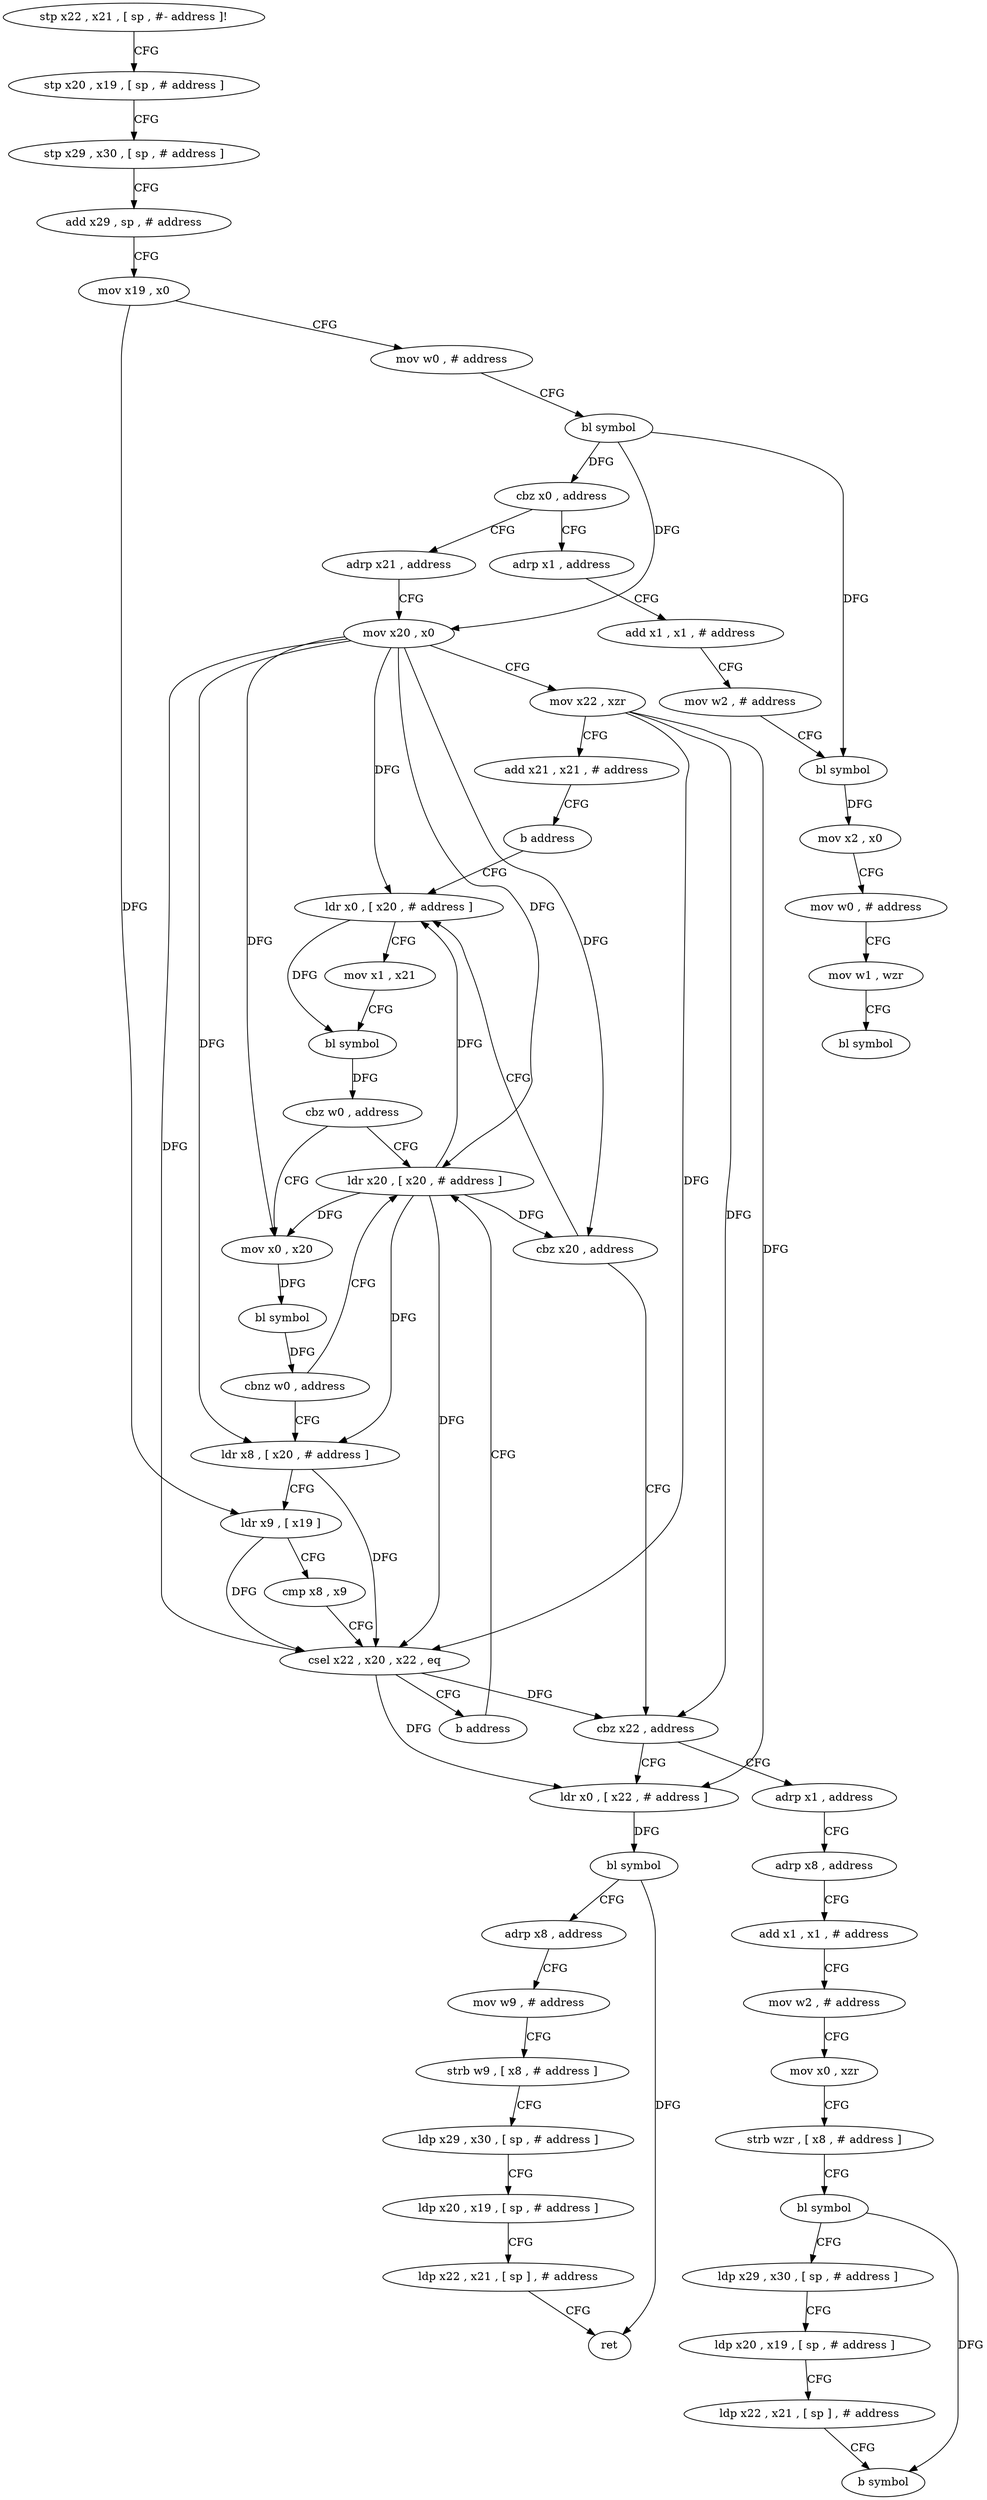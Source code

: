 digraph "func" {
"4240720" [label = "stp x22 , x21 , [ sp , #- address ]!" ]
"4240724" [label = "stp x20 , x19 , [ sp , # address ]" ]
"4240728" [label = "stp x29 , x30 , [ sp , # address ]" ]
"4240732" [label = "add x29 , sp , # address" ]
"4240736" [label = "mov x19 , x0" ]
"4240740" [label = "mov w0 , # address" ]
"4240744" [label = "bl symbol" ]
"4240748" [label = "cbz x0 , address" ]
"4240912" [label = "adrp x1 , address" ]
"4240752" [label = "adrp x21 , address" ]
"4240916" [label = "add x1 , x1 , # address" ]
"4240920" [label = "mov w2 , # address" ]
"4240924" [label = "bl symbol" ]
"4240928" [label = "mov x2 , x0" ]
"4240932" [label = "mov w0 , # address" ]
"4240936" [label = "mov w1 , wzr" ]
"4240940" [label = "bl symbol" ]
"4240756" [label = "mov x20 , x0" ]
"4240760" [label = "mov x22 , xzr" ]
"4240764" [label = "add x21 , x21 , # address" ]
"4240768" [label = "b address" ]
"4240780" [label = "ldr x0 , [ x20 , # address ]" ]
"4240784" [label = "mov x1 , x21" ]
"4240788" [label = "bl symbol" ]
"4240792" [label = "cbz w0 , address" ]
"4240772" [label = "ldr x20 , [ x20 , # address ]" ]
"4240796" [label = "mov x0 , x20" ]
"4240776" [label = "cbz x20 , address" ]
"4240828" [label = "cbz x22 , address" ]
"4240800" [label = "bl symbol" ]
"4240804" [label = "cbnz w0 , address" ]
"4240808" [label = "ldr x8 , [ x20 , # address ]" ]
"4240868" [label = "adrp x1 , address" ]
"4240832" [label = "ldr x0 , [ x22 , # address ]" ]
"4240812" [label = "ldr x9 , [ x19 ]" ]
"4240816" [label = "cmp x8 , x9" ]
"4240820" [label = "csel x22 , x20 , x22 , eq" ]
"4240824" [label = "b address" ]
"4240872" [label = "adrp x8 , address" ]
"4240876" [label = "add x1 , x1 , # address" ]
"4240880" [label = "mov w2 , # address" ]
"4240884" [label = "mov x0 , xzr" ]
"4240888" [label = "strb wzr , [ x8 , # address ]" ]
"4240892" [label = "bl symbol" ]
"4240896" [label = "ldp x29 , x30 , [ sp , # address ]" ]
"4240900" [label = "ldp x20 , x19 , [ sp , # address ]" ]
"4240904" [label = "ldp x22 , x21 , [ sp ] , # address" ]
"4240908" [label = "b symbol" ]
"4240836" [label = "bl symbol" ]
"4240840" [label = "adrp x8 , address" ]
"4240844" [label = "mov w9 , # address" ]
"4240848" [label = "strb w9 , [ x8 , # address ]" ]
"4240852" [label = "ldp x29 , x30 , [ sp , # address ]" ]
"4240856" [label = "ldp x20 , x19 , [ sp , # address ]" ]
"4240860" [label = "ldp x22 , x21 , [ sp ] , # address" ]
"4240864" [label = "ret" ]
"4240720" -> "4240724" [ label = "CFG" ]
"4240724" -> "4240728" [ label = "CFG" ]
"4240728" -> "4240732" [ label = "CFG" ]
"4240732" -> "4240736" [ label = "CFG" ]
"4240736" -> "4240740" [ label = "CFG" ]
"4240736" -> "4240812" [ label = "DFG" ]
"4240740" -> "4240744" [ label = "CFG" ]
"4240744" -> "4240748" [ label = "DFG" ]
"4240744" -> "4240924" [ label = "DFG" ]
"4240744" -> "4240756" [ label = "DFG" ]
"4240748" -> "4240912" [ label = "CFG" ]
"4240748" -> "4240752" [ label = "CFG" ]
"4240912" -> "4240916" [ label = "CFG" ]
"4240752" -> "4240756" [ label = "CFG" ]
"4240916" -> "4240920" [ label = "CFG" ]
"4240920" -> "4240924" [ label = "CFG" ]
"4240924" -> "4240928" [ label = "DFG" ]
"4240928" -> "4240932" [ label = "CFG" ]
"4240932" -> "4240936" [ label = "CFG" ]
"4240936" -> "4240940" [ label = "CFG" ]
"4240756" -> "4240760" [ label = "CFG" ]
"4240756" -> "4240780" [ label = "DFG" ]
"4240756" -> "4240772" [ label = "DFG" ]
"4240756" -> "4240776" [ label = "DFG" ]
"4240756" -> "4240796" [ label = "DFG" ]
"4240756" -> "4240808" [ label = "DFG" ]
"4240756" -> "4240820" [ label = "DFG" ]
"4240760" -> "4240764" [ label = "CFG" ]
"4240760" -> "4240828" [ label = "DFG" ]
"4240760" -> "4240832" [ label = "DFG" ]
"4240760" -> "4240820" [ label = "DFG" ]
"4240764" -> "4240768" [ label = "CFG" ]
"4240768" -> "4240780" [ label = "CFG" ]
"4240780" -> "4240784" [ label = "CFG" ]
"4240780" -> "4240788" [ label = "DFG" ]
"4240784" -> "4240788" [ label = "CFG" ]
"4240788" -> "4240792" [ label = "DFG" ]
"4240792" -> "4240772" [ label = "CFG" ]
"4240792" -> "4240796" [ label = "CFG" ]
"4240772" -> "4240776" [ label = "DFG" ]
"4240772" -> "4240780" [ label = "DFG" ]
"4240772" -> "4240796" [ label = "DFG" ]
"4240772" -> "4240808" [ label = "DFG" ]
"4240772" -> "4240820" [ label = "DFG" ]
"4240796" -> "4240800" [ label = "DFG" ]
"4240776" -> "4240828" [ label = "CFG" ]
"4240776" -> "4240780" [ label = "CFG" ]
"4240828" -> "4240868" [ label = "CFG" ]
"4240828" -> "4240832" [ label = "CFG" ]
"4240800" -> "4240804" [ label = "DFG" ]
"4240804" -> "4240772" [ label = "CFG" ]
"4240804" -> "4240808" [ label = "CFG" ]
"4240808" -> "4240812" [ label = "CFG" ]
"4240808" -> "4240820" [ label = "DFG" ]
"4240868" -> "4240872" [ label = "CFG" ]
"4240832" -> "4240836" [ label = "DFG" ]
"4240812" -> "4240816" [ label = "CFG" ]
"4240812" -> "4240820" [ label = "DFG" ]
"4240816" -> "4240820" [ label = "CFG" ]
"4240820" -> "4240824" [ label = "CFG" ]
"4240820" -> "4240828" [ label = "DFG" ]
"4240820" -> "4240832" [ label = "DFG" ]
"4240824" -> "4240772" [ label = "CFG" ]
"4240872" -> "4240876" [ label = "CFG" ]
"4240876" -> "4240880" [ label = "CFG" ]
"4240880" -> "4240884" [ label = "CFG" ]
"4240884" -> "4240888" [ label = "CFG" ]
"4240888" -> "4240892" [ label = "CFG" ]
"4240892" -> "4240896" [ label = "CFG" ]
"4240892" -> "4240908" [ label = "DFG" ]
"4240896" -> "4240900" [ label = "CFG" ]
"4240900" -> "4240904" [ label = "CFG" ]
"4240904" -> "4240908" [ label = "CFG" ]
"4240836" -> "4240840" [ label = "CFG" ]
"4240836" -> "4240864" [ label = "DFG" ]
"4240840" -> "4240844" [ label = "CFG" ]
"4240844" -> "4240848" [ label = "CFG" ]
"4240848" -> "4240852" [ label = "CFG" ]
"4240852" -> "4240856" [ label = "CFG" ]
"4240856" -> "4240860" [ label = "CFG" ]
"4240860" -> "4240864" [ label = "CFG" ]
}

